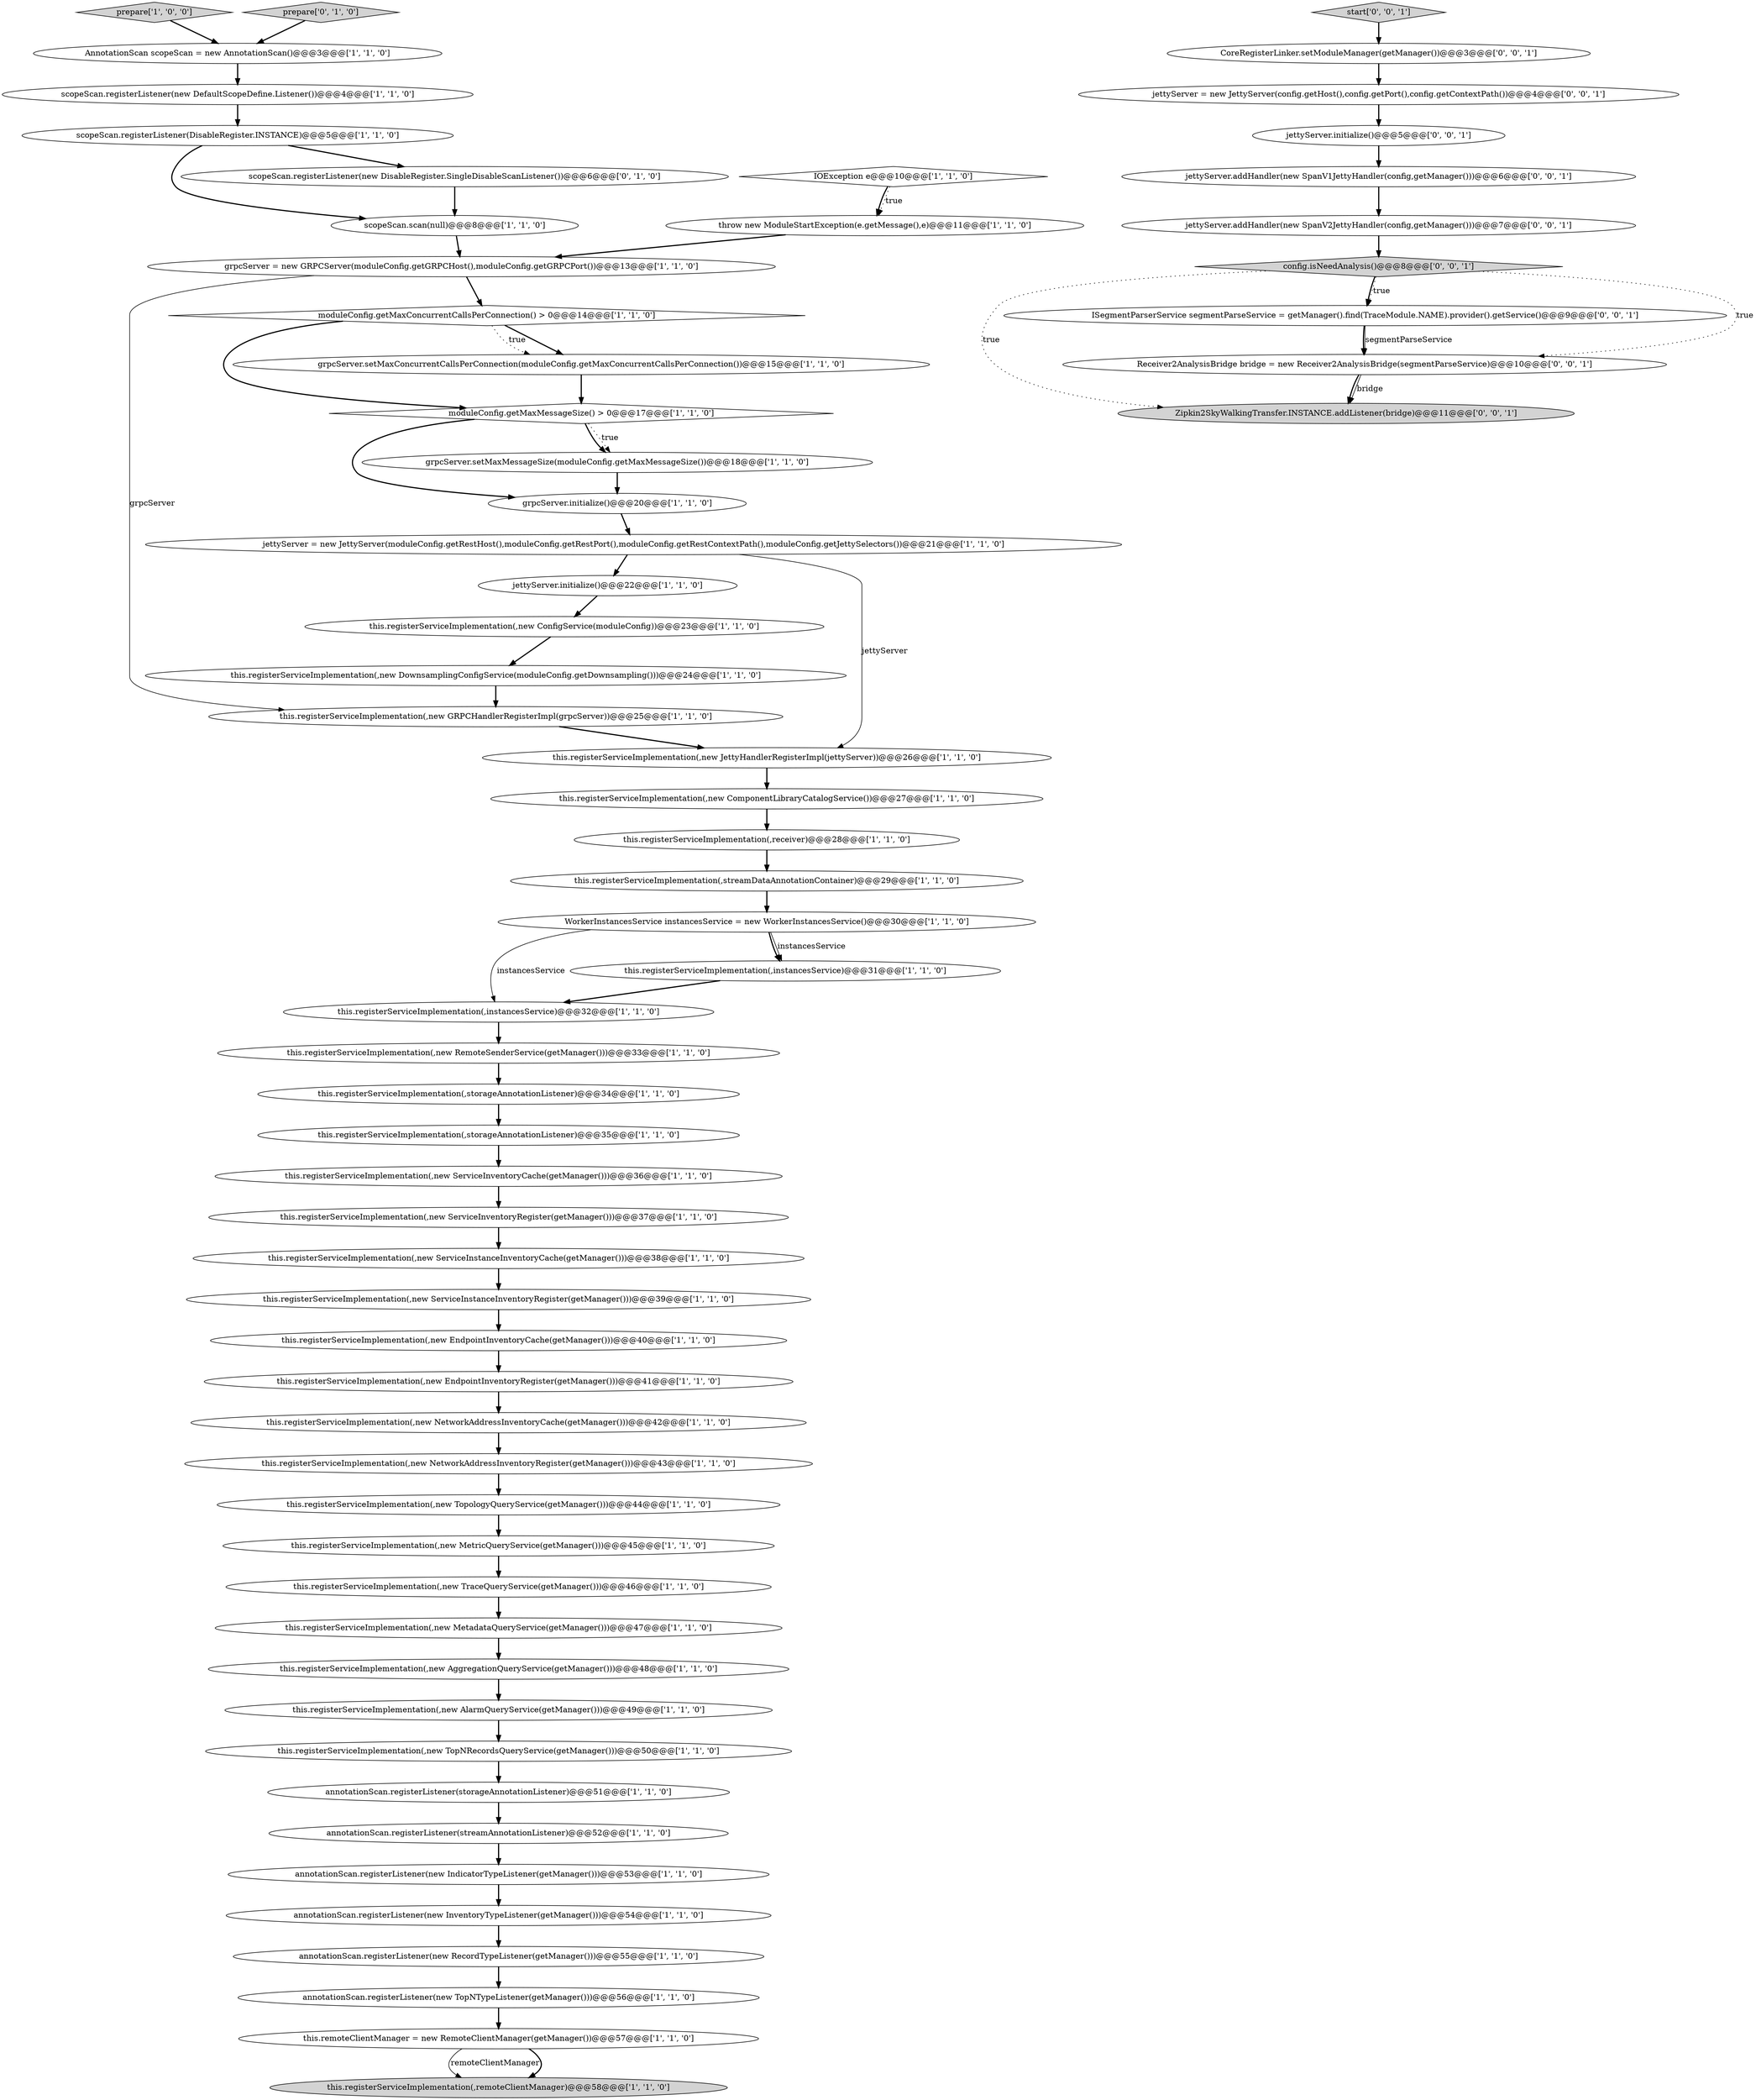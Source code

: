 digraph {
10 [style = filled, label = "this.registerServiceImplementation(,new NetworkAddressInventoryRegister(getManager()))@@@43@@@['1', '1', '0']", fillcolor = white, shape = ellipse image = "AAA0AAABBB1BBB"];
49 [style = filled, label = "this.registerServiceImplementation(,new GRPCHandlerRegisterImpl(grpcServer))@@@25@@@['1', '1', '0']", fillcolor = white, shape = ellipse image = "AAA0AAABBB1BBB"];
14 [style = filled, label = "this.registerServiceImplementation(,new MetadataQueryService(getManager()))@@@47@@@['1', '1', '0']", fillcolor = white, shape = ellipse image = "AAA0AAABBB1BBB"];
2 [style = filled, label = "prepare['1', '0', '0']", fillcolor = lightgray, shape = diamond image = "AAA0AAABBB1BBB"];
23 [style = filled, label = "IOException e@@@10@@@['1', '1', '0']", fillcolor = white, shape = diamond image = "AAA0AAABBB1BBB"];
18 [style = filled, label = "jettyServer = new JettyServer(moduleConfig.getRestHost(),moduleConfig.getRestPort(),moduleConfig.getRestContextPath(),moduleConfig.getJettySelectors())@@@21@@@['1', '1', '0']", fillcolor = white, shape = ellipse image = "AAA0AAABBB1BBB"];
27 [style = filled, label = "annotationScan.registerListener(new InventoryTypeListener(getManager()))@@@54@@@['1', '1', '0']", fillcolor = white, shape = ellipse image = "AAA0AAABBB1BBB"];
38 [style = filled, label = "this.registerServiceImplementation(,new ConfigService(moduleConfig))@@@23@@@['1', '1', '0']", fillcolor = white, shape = ellipse image = "AAA0AAABBB1BBB"];
50 [style = filled, label = "this.registerServiceImplementation(,new NetworkAddressInventoryCache(getManager()))@@@42@@@['1', '1', '0']", fillcolor = white, shape = ellipse image = "AAA0AAABBB1BBB"];
24 [style = filled, label = "this.registerServiceImplementation(,new MetricQueryService(getManager()))@@@45@@@['1', '1', '0']", fillcolor = white, shape = ellipse image = "AAA0AAABBB1BBB"];
56 [style = filled, label = "jettyServer.addHandler(new SpanV1JettyHandler(config,getManager()))@@@6@@@['0', '0', '1']", fillcolor = white, shape = ellipse image = "AAA0AAABBB3BBB"];
39 [style = filled, label = "this.registerServiceImplementation(,new RemoteSenderService(getManager()))@@@33@@@['1', '1', '0']", fillcolor = white, shape = ellipse image = "AAA0AAABBB1BBB"];
11 [style = filled, label = "this.registerServiceImplementation(,new AggregationQueryService(getManager()))@@@48@@@['1', '1', '0']", fillcolor = white, shape = ellipse image = "AAA0AAABBB1BBB"];
33 [style = filled, label = "this.remoteClientManager = new RemoteClientManager(getManager())@@@57@@@['1', '1', '0']", fillcolor = white, shape = ellipse image = "AAA0AAABBB1BBB"];
30 [style = filled, label = "WorkerInstancesService instancesService = new WorkerInstancesService()@@@30@@@['1', '1', '0']", fillcolor = white, shape = ellipse image = "AAA0AAABBB1BBB"];
8 [style = filled, label = "this.registerServiceImplementation(,streamDataAnnotationContainer)@@@29@@@['1', '1', '0']", fillcolor = white, shape = ellipse image = "AAA0AAABBB1BBB"];
51 [style = filled, label = "prepare['0', '1', '0']", fillcolor = lightgray, shape = diamond image = "AAA0AAABBB2BBB"];
13 [style = filled, label = "this.registerServiceImplementation(,instancesService)@@@32@@@['1', '1', '0']", fillcolor = white, shape = ellipse image = "AAA0AAABBB1BBB"];
35 [style = filled, label = "scopeScan.scan(null)@@@8@@@['1', '1', '0']", fillcolor = white, shape = ellipse image = "AAA0AAABBB1BBB"];
55 [style = filled, label = "jettyServer.initialize()@@@5@@@['0', '0', '1']", fillcolor = white, shape = ellipse image = "AAA0AAABBB3BBB"];
15 [style = filled, label = "this.registerServiceImplementation(,remoteClientManager)@@@58@@@['1', '1', '0']", fillcolor = lightgray, shape = ellipse image = "AAA0AAABBB1BBB"];
43 [style = filled, label = "this.registerServiceImplementation(,new TopNRecordsQueryService(getManager()))@@@50@@@['1', '1', '0']", fillcolor = white, shape = ellipse image = "AAA0AAABBB1BBB"];
16 [style = filled, label = "this.registerServiceImplementation(,new ServiceInstanceInventoryRegister(getManager()))@@@39@@@['1', '1', '0']", fillcolor = white, shape = ellipse image = "AAA0AAABBB1BBB"];
22 [style = filled, label = "this.registerServiceImplementation(,instancesService)@@@31@@@['1', '1', '0']", fillcolor = white, shape = ellipse image = "AAA0AAABBB1BBB"];
29 [style = filled, label = "this.registerServiceImplementation(,receiver)@@@28@@@['1', '1', '0']", fillcolor = white, shape = ellipse image = "AAA0AAABBB1BBB"];
54 [style = filled, label = "config.isNeedAnalysis()@@@8@@@['0', '0', '1']", fillcolor = lightgray, shape = diamond image = "AAA0AAABBB3BBB"];
47 [style = filled, label = "grpcServer.setMaxConcurrentCallsPerConnection(moduleConfig.getMaxConcurrentCallsPerConnection())@@@15@@@['1', '1', '0']", fillcolor = white, shape = ellipse image = "AAA0AAABBB1BBB"];
59 [style = filled, label = "start['0', '0', '1']", fillcolor = lightgray, shape = diamond image = "AAA0AAABBB3BBB"];
26 [style = filled, label = "moduleConfig.getMaxConcurrentCallsPerConnection() > 0@@@14@@@['1', '1', '0']", fillcolor = white, shape = diamond image = "AAA0AAABBB1BBB"];
40 [style = filled, label = "annotationScan.registerListener(new TopNTypeListener(getManager()))@@@56@@@['1', '1', '0']", fillcolor = white, shape = ellipse image = "AAA0AAABBB1BBB"];
44 [style = filled, label = "moduleConfig.getMaxMessageSize() > 0@@@17@@@['1', '1', '0']", fillcolor = white, shape = diamond image = "AAA0AAABBB1BBB"];
60 [style = filled, label = "CoreRegisterLinker.setModuleManager(getManager())@@@3@@@['0', '0', '1']", fillcolor = white, shape = ellipse image = "AAA0AAABBB3BBB"];
4 [style = filled, label = "this.registerServiceImplementation(,new EndpointInventoryRegister(getManager()))@@@41@@@['1', '1', '0']", fillcolor = white, shape = ellipse image = "AAA0AAABBB1BBB"];
25 [style = filled, label = "this.registerServiceImplementation(,new ServiceInventoryRegister(getManager()))@@@37@@@['1', '1', '0']", fillcolor = white, shape = ellipse image = "AAA0AAABBB1BBB"];
58 [style = filled, label = "jettyServer = new JettyServer(config.getHost(),config.getPort(),config.getContextPath())@@@4@@@['0', '0', '1']", fillcolor = white, shape = ellipse image = "AAA0AAABBB3BBB"];
7 [style = filled, label = "scopeScan.registerListener(DisableRegister.INSTANCE)@@@5@@@['1', '1', '0']", fillcolor = white, shape = ellipse image = "AAA0AAABBB1BBB"];
34 [style = filled, label = "AnnotationScan scopeScan = new AnnotationScan()@@@3@@@['1', '1', '0']", fillcolor = white, shape = ellipse image = "AAA0AAABBB1BBB"];
19 [style = filled, label = "grpcServer.setMaxMessageSize(moduleConfig.getMaxMessageSize())@@@18@@@['1', '1', '0']", fillcolor = white, shape = ellipse image = "AAA0AAABBB1BBB"];
0 [style = filled, label = "this.registerServiceImplementation(,storageAnnotationListener)@@@34@@@['1', '1', '0']", fillcolor = white, shape = ellipse image = "AAA0AAABBB1BBB"];
61 [style = filled, label = "Receiver2AnalysisBridge bridge = new Receiver2AnalysisBridge(segmentParseService)@@@10@@@['0', '0', '1']", fillcolor = white, shape = ellipse image = "AAA0AAABBB3BBB"];
12 [style = filled, label = "this.registerServiceImplementation(,new ComponentLibraryCatalogService())@@@27@@@['1', '1', '0']", fillcolor = white, shape = ellipse image = "AAA0AAABBB1BBB"];
5 [style = filled, label = "this.registerServiceImplementation(,new DownsamplingConfigService(moduleConfig.getDownsampling()))@@@24@@@['1', '1', '0']", fillcolor = white, shape = ellipse image = "AAA0AAABBB1BBB"];
6 [style = filled, label = "annotationScan.registerListener(new RecordTypeListener(getManager()))@@@55@@@['1', '1', '0']", fillcolor = white, shape = ellipse image = "AAA0AAABBB1BBB"];
36 [style = filled, label = "this.registerServiceImplementation(,new ServiceInstanceInventoryCache(getManager()))@@@38@@@['1', '1', '0']", fillcolor = white, shape = ellipse image = "AAA0AAABBB1BBB"];
45 [style = filled, label = "this.registerServiceImplementation(,new JettyHandlerRegisterImpl(jettyServer))@@@26@@@['1', '1', '0']", fillcolor = white, shape = ellipse image = "AAA0AAABBB1BBB"];
3 [style = filled, label = "this.registerServiceImplementation(,new TopologyQueryService(getManager()))@@@44@@@['1', '1', '0']", fillcolor = white, shape = ellipse image = "AAA0AAABBB1BBB"];
42 [style = filled, label = "grpcServer = new GRPCServer(moduleConfig.getGRPCHost(),moduleConfig.getGRPCPort())@@@13@@@['1', '1', '0']", fillcolor = white, shape = ellipse image = "AAA0AAABBB1BBB"];
32 [style = filled, label = "annotationScan.registerListener(new IndicatorTypeListener(getManager()))@@@53@@@['1', '1', '0']", fillcolor = white, shape = ellipse image = "AAA0AAABBB1BBB"];
41 [style = filled, label = "throw new ModuleStartException(e.getMessage(),e)@@@11@@@['1', '1', '0']", fillcolor = white, shape = ellipse image = "AAA0AAABBB1BBB"];
1 [style = filled, label = "this.registerServiceImplementation(,new ServiceInventoryCache(getManager()))@@@36@@@['1', '1', '0']", fillcolor = white, shape = ellipse image = "AAA0AAABBB1BBB"];
46 [style = filled, label = "this.registerServiceImplementation(,new AlarmQueryService(getManager()))@@@49@@@['1', '1', '0']", fillcolor = white, shape = ellipse image = "AAA0AAABBB1BBB"];
20 [style = filled, label = "this.registerServiceImplementation(,new TraceQueryService(getManager()))@@@46@@@['1', '1', '0']", fillcolor = white, shape = ellipse image = "AAA0AAABBB1BBB"];
17 [style = filled, label = "annotationScan.registerListener(storageAnnotationListener)@@@51@@@['1', '1', '0']", fillcolor = white, shape = ellipse image = "AAA0AAABBB1BBB"];
53 [style = filled, label = "Zipkin2SkyWalkingTransfer.INSTANCE.addListener(bridge)@@@11@@@['0', '0', '1']", fillcolor = lightgray, shape = ellipse image = "AAA0AAABBB3BBB"];
57 [style = filled, label = "ISegmentParserService segmentParseService = getManager().find(TraceModule.NAME).provider().getService()@@@9@@@['0', '0', '1']", fillcolor = white, shape = ellipse image = "AAA0AAABBB3BBB"];
37 [style = filled, label = "grpcServer.initialize()@@@20@@@['1', '1', '0']", fillcolor = white, shape = ellipse image = "AAA0AAABBB1BBB"];
48 [style = filled, label = "annotationScan.registerListener(streamAnnotationListener)@@@52@@@['1', '1', '0']", fillcolor = white, shape = ellipse image = "AAA0AAABBB1BBB"];
28 [style = filled, label = "jettyServer.initialize()@@@22@@@['1', '1', '0']", fillcolor = white, shape = ellipse image = "AAA0AAABBB1BBB"];
31 [style = filled, label = "this.registerServiceImplementation(,new EndpointInventoryCache(getManager()))@@@40@@@['1', '1', '0']", fillcolor = white, shape = ellipse image = "AAA0AAABBB1BBB"];
52 [style = filled, label = "scopeScan.registerListener(new DisableRegister.SingleDisableScanListener())@@@6@@@['0', '1', '0']", fillcolor = white, shape = ellipse image = "AAA1AAABBB2BBB"];
62 [style = filled, label = "jettyServer.addHandler(new SpanV2JettyHandler(config,getManager()))@@@7@@@['0', '0', '1']", fillcolor = white, shape = ellipse image = "AAA0AAABBB3BBB"];
21 [style = filled, label = "scopeScan.registerListener(new DefaultScopeDefine.Listener())@@@4@@@['1', '1', '0']", fillcolor = white, shape = ellipse image = "AAA0AAABBB1BBB"];
9 [style = filled, label = "this.registerServiceImplementation(,storageAnnotationListener)@@@35@@@['1', '1', '0']", fillcolor = white, shape = ellipse image = "AAA0AAABBB1BBB"];
18->45 [style = solid, label="jettyServer"];
57->61 [style = bold, label=""];
3->24 [style = bold, label=""];
11->46 [style = bold, label=""];
6->40 [style = bold, label=""];
58->55 [style = bold, label=""];
36->16 [style = bold, label=""];
26->47 [style = bold, label=""];
13->39 [style = bold, label=""];
29->8 [style = bold, label=""];
61->53 [style = solid, label="bridge"];
49->45 [style = bold, label=""];
55->56 [style = bold, label=""];
19->37 [style = bold, label=""];
25->36 [style = bold, label=""];
4->50 [style = bold, label=""];
28->38 [style = bold, label=""];
24->20 [style = bold, label=""];
56->62 [style = bold, label=""];
54->53 [style = dotted, label="true"];
59->60 [style = bold, label=""];
37->18 [style = bold, label=""];
30->13 [style = solid, label="instancesService"];
38->5 [style = bold, label=""];
35->42 [style = bold, label=""];
0->9 [style = bold, label=""];
30->22 [style = bold, label=""];
32->27 [style = bold, label=""];
40->33 [style = bold, label=""];
2->34 [style = bold, label=""];
51->34 [style = bold, label=""];
54->57 [style = dotted, label="true"];
14->11 [style = bold, label=""];
44->19 [style = dotted, label="true"];
1->25 [style = bold, label=""];
18->28 [style = bold, label=""];
10->3 [style = bold, label=""];
62->54 [style = bold, label=""];
33->15 [style = solid, label="remoteClientManager"];
44->37 [style = bold, label=""];
31->4 [style = bold, label=""];
54->57 [style = bold, label=""];
30->22 [style = solid, label="instancesService"];
44->19 [style = bold, label=""];
50->10 [style = bold, label=""];
61->53 [style = bold, label=""];
42->49 [style = solid, label="grpcServer"];
54->61 [style = dotted, label="true"];
33->15 [style = bold, label=""];
26->47 [style = dotted, label="true"];
41->42 [style = bold, label=""];
57->61 [style = solid, label="segmentParseService"];
60->58 [style = bold, label=""];
43->17 [style = bold, label=""];
21->7 [style = bold, label=""];
12->29 [style = bold, label=""];
16->31 [style = bold, label=""];
52->35 [style = bold, label=""];
27->6 [style = bold, label=""];
23->41 [style = bold, label=""];
26->44 [style = bold, label=""];
39->0 [style = bold, label=""];
7->52 [style = bold, label=""];
42->26 [style = bold, label=""];
8->30 [style = bold, label=""];
23->41 [style = dotted, label="true"];
20->14 [style = bold, label=""];
9->1 [style = bold, label=""];
34->21 [style = bold, label=""];
7->35 [style = bold, label=""];
48->32 [style = bold, label=""];
45->12 [style = bold, label=""];
17->48 [style = bold, label=""];
22->13 [style = bold, label=""];
5->49 [style = bold, label=""];
46->43 [style = bold, label=""];
47->44 [style = bold, label=""];
}

